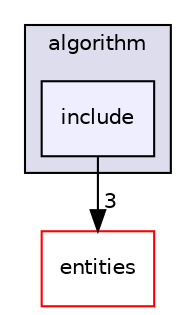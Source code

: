 digraph "C:/Users/ququq/Desktop/Repository Local Projet/Trophic_Network/algorithm/include" {
  compound=true
  node [ fontsize="10", fontname="Helvetica"];
  edge [ labelfontsize="10", labelfontname="Helvetica"];
  subgraph clusterdir_c9a6350904661503d4a5976040e42bdb {
    graph [ bgcolor="#ddddee", pencolor="black", label="algorithm" fontname="Helvetica", fontsize="10", URL="dir_c9a6350904661503d4a5976040e42bdb.html"]
  dir_efa4a7d0717feec2236c656968459068 [shape=box, label="include", style="filled", fillcolor="#eeeeff", pencolor="black", URL="dir_efa4a7d0717feec2236c656968459068.html"];
  }
  dir_5f80013d9f8a3f0528e3199f2c210c49 [shape=box label="entities" fillcolor="white" style="filled" color="red" URL="dir_5f80013d9f8a3f0528e3199f2c210c49.html"];
  dir_efa4a7d0717feec2236c656968459068->dir_5f80013d9f8a3f0528e3199f2c210c49 [headlabel="3", labeldistance=1.5 headhref="dir_000003_000005.html"];
}
